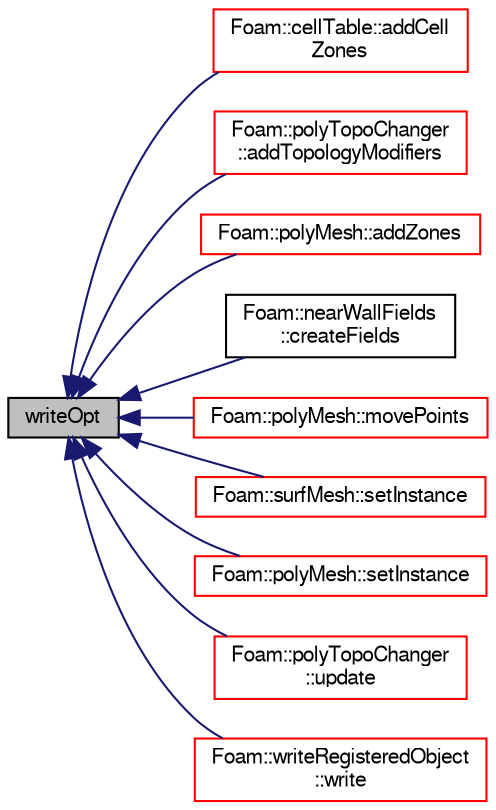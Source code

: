 digraph "writeOpt"
{
  bgcolor="transparent";
  edge [fontname="FreeSans",fontsize="10",labelfontname="FreeSans",labelfontsize="10"];
  node [fontname="FreeSans",fontsize="10",shape=record];
  rankdir="LR";
  Node12309 [label="writeOpt",height=0.2,width=0.4,color="black", fillcolor="grey75", style="filled", fontcolor="black"];
  Node12309 -> Node12310 [dir="back",color="midnightblue",fontsize="10",style="solid",fontname="FreeSans"];
  Node12310 [label="Foam::cellTable::addCell\lZones",height=0.2,width=0.4,color="red",URL="$a21342.html#ab62ddf3f5719031d66f82307da8dfc11",tooltip="Classify tableIds into cellZones according to the cellTable. "];
  Node12309 -> Node12312 [dir="back",color="midnightblue",fontsize="10",style="solid",fontname="FreeSans"];
  Node12312 [label="Foam::polyTopoChanger\l::addTopologyModifiers",height=0.2,width=0.4,color="red",URL="$a21734.html#adaffc5a63c217b376c33d263a6ac36a2",tooltip="Add given set of topology modifiers to the topoChanger. "];
  Node12309 -> Node12321 [dir="back",color="midnightblue",fontsize="10",style="solid",fontname="FreeSans"];
  Node12321 [label="Foam::polyMesh::addZones",height=0.2,width=0.4,color="red",URL="$a27410.html#a2e9c425fb50ce986acf3eb59fa7f1935",tooltip="Add mesh zones. "];
  Node12309 -> Node12559 [dir="back",color="midnightblue",fontsize="10",style="solid",fontname="FreeSans"];
  Node12559 [label="Foam::nearWallFields\l::createFields",height=0.2,width=0.4,color="black",URL="$a28750.html#a7eb5f4f7bca9b3cc66f0b7c6c37287f7"];
  Node12309 -> Node12560 [dir="back",color="midnightblue",fontsize="10",style="solid",fontname="FreeSans"];
  Node12560 [label="Foam::polyMesh::movePoints",height=0.2,width=0.4,color="red",URL="$a27410.html#a3693c648bea2e99054cbbb75d4bf4e4d",tooltip="Move points, returns volumes swept by faces in motion. "];
  Node12309 -> Node12852 [dir="back",color="midnightblue",fontsize="10",style="solid",fontname="FreeSans"];
  Node12852 [label="Foam::surfMesh::setInstance",height=0.2,width=0.4,color="red",URL="$a29702.html#add9813891a074bebd77384af1717b0bf",tooltip="Set the instance for mesh files. "];
  Node12309 -> Node12857 [dir="back",color="midnightblue",fontsize="10",style="solid",fontname="FreeSans"];
  Node12857 [label="Foam::polyMesh::setInstance",height=0.2,width=0.4,color="red",URL="$a27410.html#add9813891a074bebd77384af1717b0bf",tooltip="Set the instance for mesh files. "];
  Node12309 -> Node12316 [dir="back",color="midnightblue",fontsize="10",style="solid",fontname="FreeSans"];
  Node12316 [label="Foam::polyTopoChanger\l::update",height=0.2,width=0.4,color="red",URL="$a21734.html#accc228623c2483264bcb2d8f3d47b4db",tooltip="Force recalculation of locally stored data on topological change. "];
  Node12309 -> Node14441 [dir="back",color="midnightblue",fontsize="10",style="solid",fontname="FreeSans"];
  Node14441 [label="Foam::writeRegisteredObject\l::write",height=0.2,width=0.4,color="red",URL="$a28858.html#aac759501cf6c7895a70eecbef0226ae1",tooltip="Write the writeRegisteredObject. "];
}
